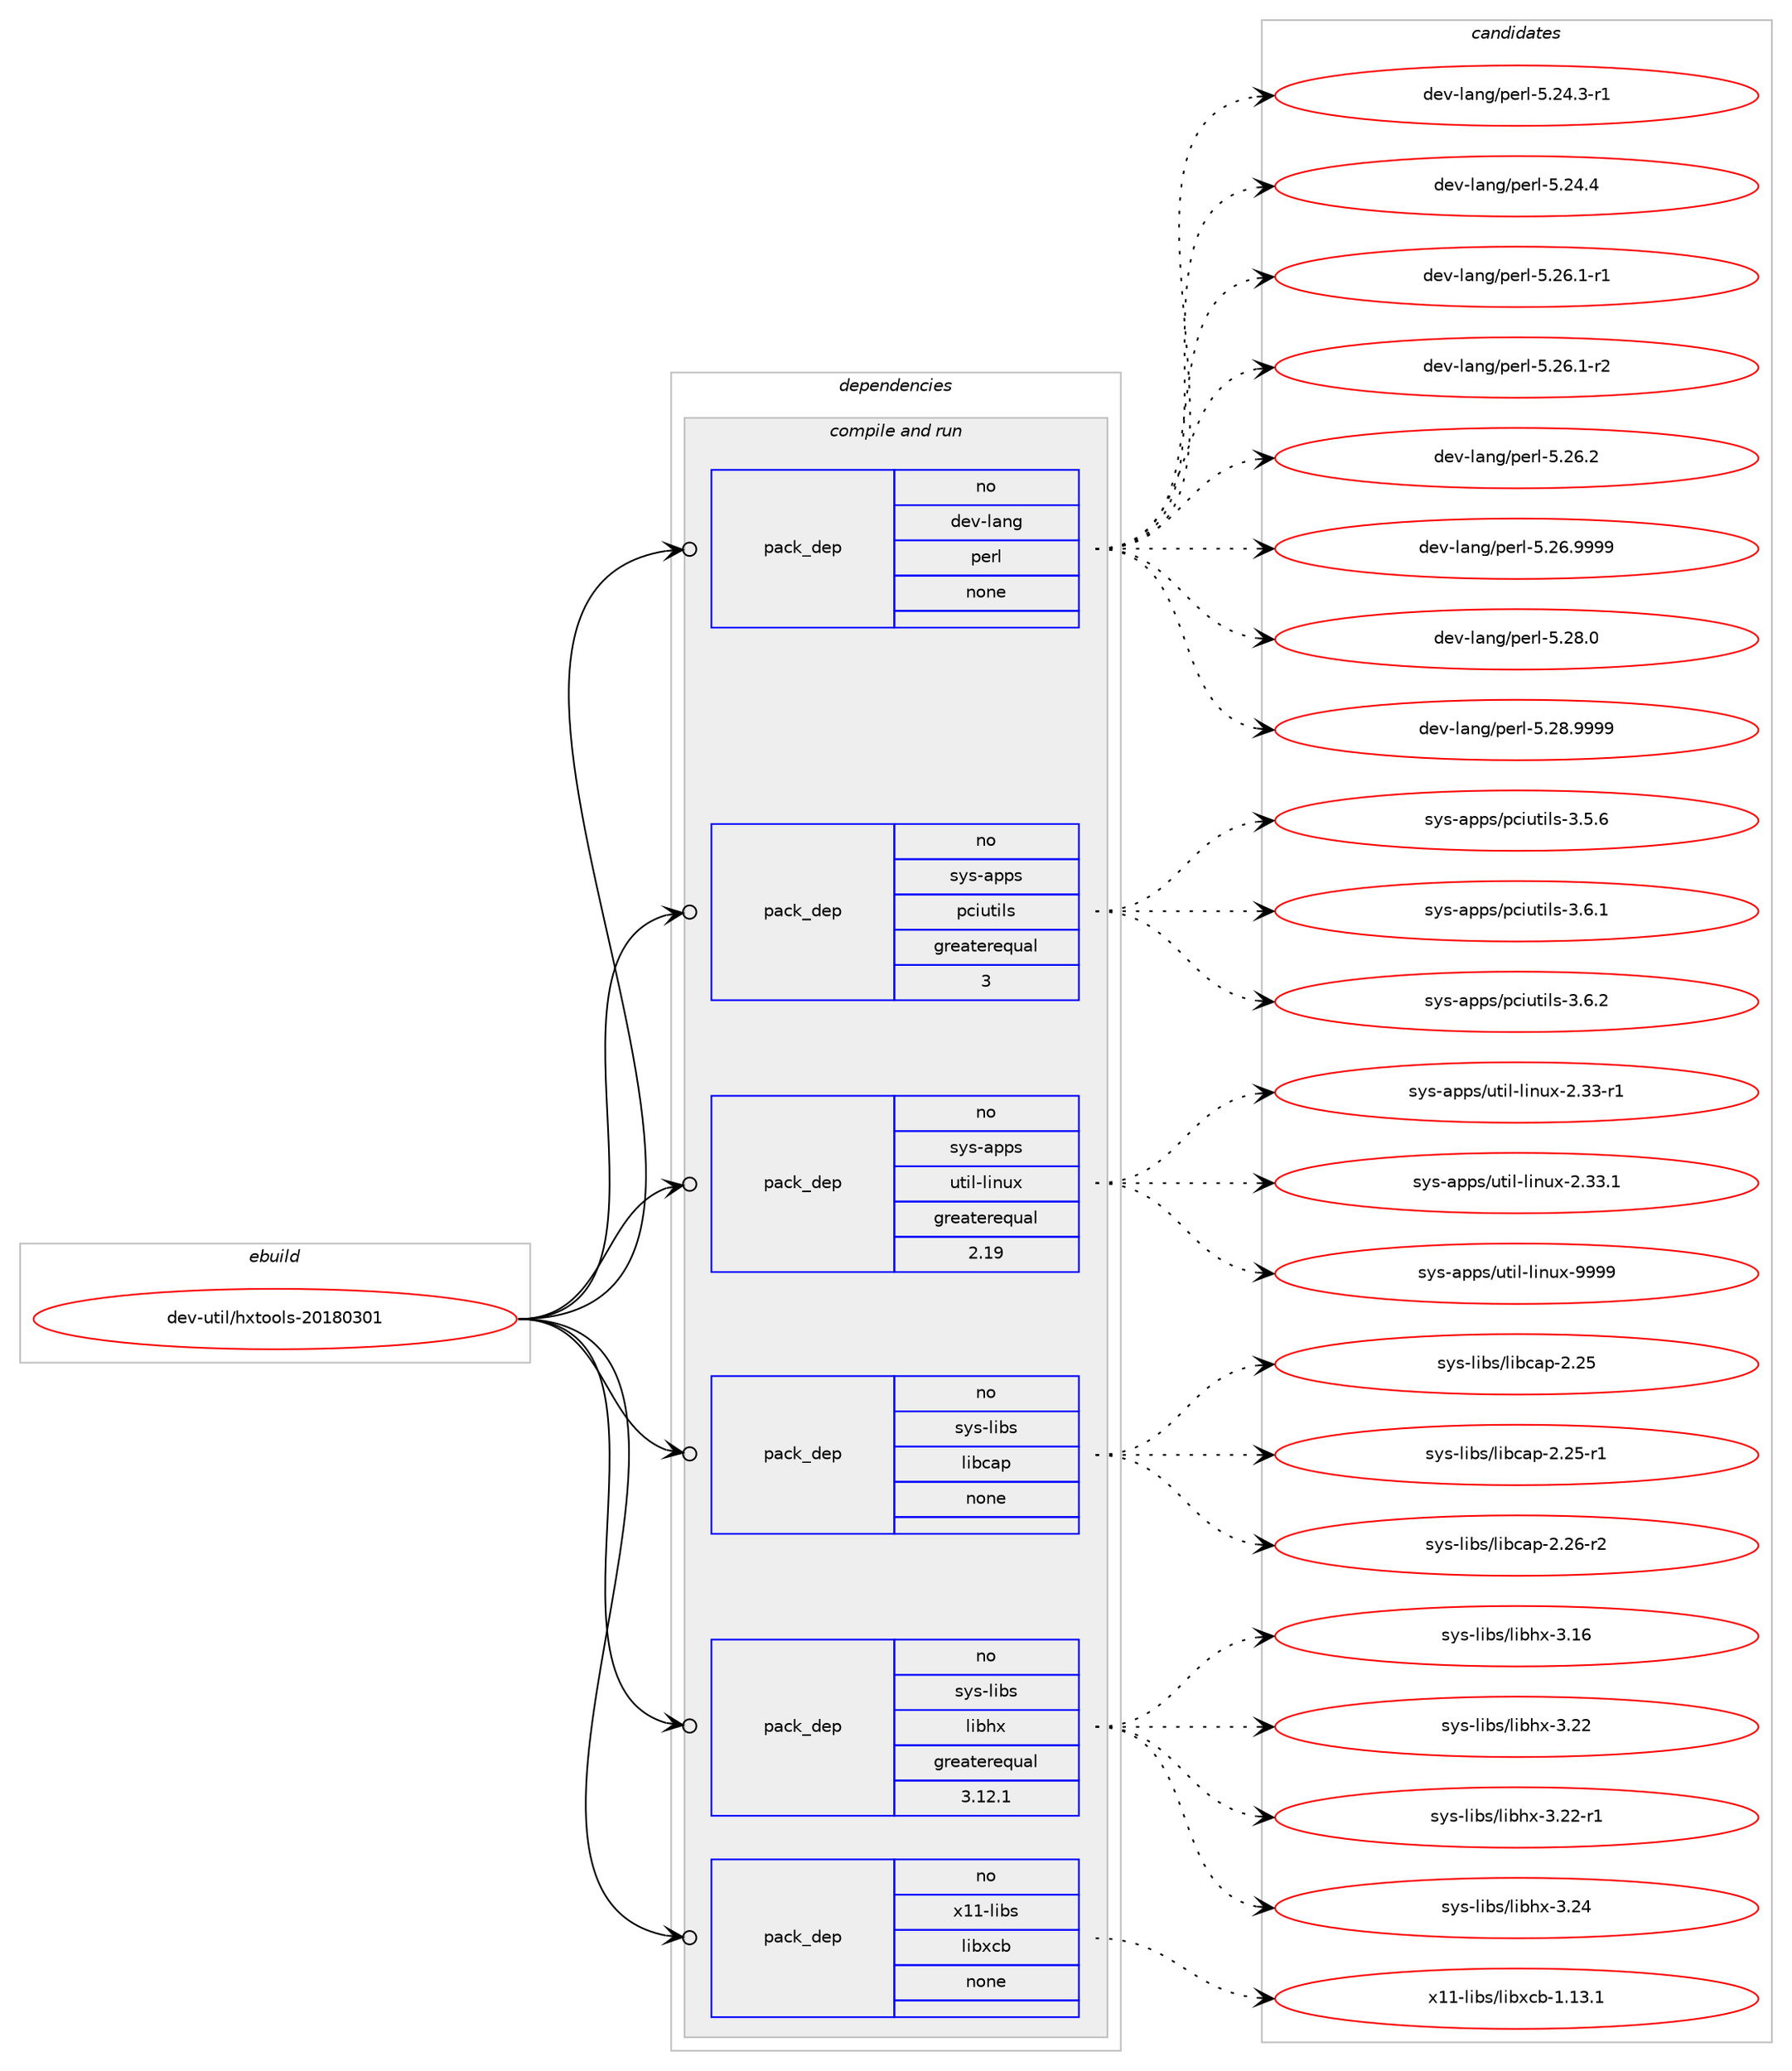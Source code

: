digraph prolog {

# *************
# Graph options
# *************

newrank=true;
concentrate=true;
compound=true;
graph [rankdir=LR,fontname=Helvetica,fontsize=10,ranksep=1.5];#, ranksep=2.5, nodesep=0.2];
edge  [arrowhead=vee];
node  [fontname=Helvetica,fontsize=10];

# **********
# The ebuild
# **********

subgraph cluster_leftcol {
color=gray;
rank=same;
label=<<i>ebuild</i>>;
id [label="dev-util/hxtools-20180301", color=red, width=4, href="../dev-util/hxtools-20180301.svg"];
}

# ****************
# The dependencies
# ****************

subgraph cluster_midcol {
color=gray;
label=<<i>dependencies</i>>;
subgraph cluster_compile {
fillcolor="#eeeeee";
style=filled;
label=<<i>compile</i>>;
}
subgraph cluster_compileandrun {
fillcolor="#eeeeee";
style=filled;
label=<<i>compile and run</i>>;
subgraph pack1098133 {
dependency1546330 [label=<<TABLE BORDER="0" CELLBORDER="1" CELLSPACING="0" CELLPADDING="4" WIDTH="220"><TR><TD ROWSPAN="6" CELLPADDING="30">pack_dep</TD></TR><TR><TD WIDTH="110">no</TD></TR><TR><TD>dev-lang</TD></TR><TR><TD>perl</TD></TR><TR><TD>none</TD></TR><TR><TD></TD></TR></TABLE>>, shape=none, color=blue];
}
id:e -> dependency1546330:w [weight=20,style="solid",arrowhead="odotvee"];
subgraph pack1098134 {
dependency1546331 [label=<<TABLE BORDER="0" CELLBORDER="1" CELLSPACING="0" CELLPADDING="4" WIDTH="220"><TR><TD ROWSPAN="6" CELLPADDING="30">pack_dep</TD></TR><TR><TD WIDTH="110">no</TD></TR><TR><TD>sys-apps</TD></TR><TR><TD>pciutils</TD></TR><TR><TD>greaterequal</TD></TR><TR><TD>3</TD></TR></TABLE>>, shape=none, color=blue];
}
id:e -> dependency1546331:w [weight=20,style="solid",arrowhead="odotvee"];
subgraph pack1098135 {
dependency1546332 [label=<<TABLE BORDER="0" CELLBORDER="1" CELLSPACING="0" CELLPADDING="4" WIDTH="220"><TR><TD ROWSPAN="6" CELLPADDING="30">pack_dep</TD></TR><TR><TD WIDTH="110">no</TD></TR><TR><TD>sys-apps</TD></TR><TR><TD>util-linux</TD></TR><TR><TD>greaterequal</TD></TR><TR><TD>2.19</TD></TR></TABLE>>, shape=none, color=blue];
}
id:e -> dependency1546332:w [weight=20,style="solid",arrowhead="odotvee"];
subgraph pack1098136 {
dependency1546333 [label=<<TABLE BORDER="0" CELLBORDER="1" CELLSPACING="0" CELLPADDING="4" WIDTH="220"><TR><TD ROWSPAN="6" CELLPADDING="30">pack_dep</TD></TR><TR><TD WIDTH="110">no</TD></TR><TR><TD>sys-libs</TD></TR><TR><TD>libcap</TD></TR><TR><TD>none</TD></TR><TR><TD></TD></TR></TABLE>>, shape=none, color=blue];
}
id:e -> dependency1546333:w [weight=20,style="solid",arrowhead="odotvee"];
subgraph pack1098137 {
dependency1546334 [label=<<TABLE BORDER="0" CELLBORDER="1" CELLSPACING="0" CELLPADDING="4" WIDTH="220"><TR><TD ROWSPAN="6" CELLPADDING="30">pack_dep</TD></TR><TR><TD WIDTH="110">no</TD></TR><TR><TD>sys-libs</TD></TR><TR><TD>libhx</TD></TR><TR><TD>greaterequal</TD></TR><TR><TD>3.12.1</TD></TR></TABLE>>, shape=none, color=blue];
}
id:e -> dependency1546334:w [weight=20,style="solid",arrowhead="odotvee"];
subgraph pack1098138 {
dependency1546335 [label=<<TABLE BORDER="0" CELLBORDER="1" CELLSPACING="0" CELLPADDING="4" WIDTH="220"><TR><TD ROWSPAN="6" CELLPADDING="30">pack_dep</TD></TR><TR><TD WIDTH="110">no</TD></TR><TR><TD>x11-libs</TD></TR><TR><TD>libxcb</TD></TR><TR><TD>none</TD></TR><TR><TD></TD></TR></TABLE>>, shape=none, color=blue];
}
id:e -> dependency1546335:w [weight=20,style="solid",arrowhead="odotvee"];
}
subgraph cluster_run {
fillcolor="#eeeeee";
style=filled;
label=<<i>run</i>>;
}
}

# **************
# The candidates
# **************

subgraph cluster_choices {
rank=same;
color=gray;
label=<<i>candidates</i>>;

subgraph choice1098133 {
color=black;
nodesep=1;
choice100101118451089711010347112101114108455346505246514511449 [label="dev-lang/perl-5.24.3-r1", color=red, width=4,href="../dev-lang/perl-5.24.3-r1.svg"];
choice10010111845108971101034711210111410845534650524652 [label="dev-lang/perl-5.24.4", color=red, width=4,href="../dev-lang/perl-5.24.4.svg"];
choice100101118451089711010347112101114108455346505446494511449 [label="dev-lang/perl-5.26.1-r1", color=red, width=4,href="../dev-lang/perl-5.26.1-r1.svg"];
choice100101118451089711010347112101114108455346505446494511450 [label="dev-lang/perl-5.26.1-r2", color=red, width=4,href="../dev-lang/perl-5.26.1-r2.svg"];
choice10010111845108971101034711210111410845534650544650 [label="dev-lang/perl-5.26.2", color=red, width=4,href="../dev-lang/perl-5.26.2.svg"];
choice10010111845108971101034711210111410845534650544657575757 [label="dev-lang/perl-5.26.9999", color=red, width=4,href="../dev-lang/perl-5.26.9999.svg"];
choice10010111845108971101034711210111410845534650564648 [label="dev-lang/perl-5.28.0", color=red, width=4,href="../dev-lang/perl-5.28.0.svg"];
choice10010111845108971101034711210111410845534650564657575757 [label="dev-lang/perl-5.28.9999", color=red, width=4,href="../dev-lang/perl-5.28.9999.svg"];
dependency1546330:e -> choice100101118451089711010347112101114108455346505246514511449:w [style=dotted,weight="100"];
dependency1546330:e -> choice10010111845108971101034711210111410845534650524652:w [style=dotted,weight="100"];
dependency1546330:e -> choice100101118451089711010347112101114108455346505446494511449:w [style=dotted,weight="100"];
dependency1546330:e -> choice100101118451089711010347112101114108455346505446494511450:w [style=dotted,weight="100"];
dependency1546330:e -> choice10010111845108971101034711210111410845534650544650:w [style=dotted,weight="100"];
dependency1546330:e -> choice10010111845108971101034711210111410845534650544657575757:w [style=dotted,weight="100"];
dependency1546330:e -> choice10010111845108971101034711210111410845534650564648:w [style=dotted,weight="100"];
dependency1546330:e -> choice10010111845108971101034711210111410845534650564657575757:w [style=dotted,weight="100"];
}
subgraph choice1098134 {
color=black;
nodesep=1;
choice11512111545971121121154711299105117116105108115455146534654 [label="sys-apps/pciutils-3.5.6", color=red, width=4,href="../sys-apps/pciutils-3.5.6.svg"];
choice11512111545971121121154711299105117116105108115455146544649 [label="sys-apps/pciutils-3.6.1", color=red, width=4,href="../sys-apps/pciutils-3.6.1.svg"];
choice11512111545971121121154711299105117116105108115455146544650 [label="sys-apps/pciutils-3.6.2", color=red, width=4,href="../sys-apps/pciutils-3.6.2.svg"];
dependency1546331:e -> choice11512111545971121121154711299105117116105108115455146534654:w [style=dotted,weight="100"];
dependency1546331:e -> choice11512111545971121121154711299105117116105108115455146544649:w [style=dotted,weight="100"];
dependency1546331:e -> choice11512111545971121121154711299105117116105108115455146544650:w [style=dotted,weight="100"];
}
subgraph choice1098135 {
color=black;
nodesep=1;
choice1151211154597112112115471171161051084510810511011712045504651514511449 [label="sys-apps/util-linux-2.33-r1", color=red, width=4,href="../sys-apps/util-linux-2.33-r1.svg"];
choice1151211154597112112115471171161051084510810511011712045504651514649 [label="sys-apps/util-linux-2.33.1", color=red, width=4,href="../sys-apps/util-linux-2.33.1.svg"];
choice115121115459711211211547117116105108451081051101171204557575757 [label="sys-apps/util-linux-9999", color=red, width=4,href="../sys-apps/util-linux-9999.svg"];
dependency1546332:e -> choice1151211154597112112115471171161051084510810511011712045504651514511449:w [style=dotted,weight="100"];
dependency1546332:e -> choice1151211154597112112115471171161051084510810511011712045504651514649:w [style=dotted,weight="100"];
dependency1546332:e -> choice115121115459711211211547117116105108451081051101171204557575757:w [style=dotted,weight="100"];
}
subgraph choice1098136 {
color=black;
nodesep=1;
choice1151211154510810598115471081059899971124550465053 [label="sys-libs/libcap-2.25", color=red, width=4,href="../sys-libs/libcap-2.25.svg"];
choice11512111545108105981154710810598999711245504650534511449 [label="sys-libs/libcap-2.25-r1", color=red, width=4,href="../sys-libs/libcap-2.25-r1.svg"];
choice11512111545108105981154710810598999711245504650544511450 [label="sys-libs/libcap-2.26-r2", color=red, width=4,href="../sys-libs/libcap-2.26-r2.svg"];
dependency1546333:e -> choice1151211154510810598115471081059899971124550465053:w [style=dotted,weight="100"];
dependency1546333:e -> choice11512111545108105981154710810598999711245504650534511449:w [style=dotted,weight="100"];
dependency1546333:e -> choice11512111545108105981154710810598999711245504650544511450:w [style=dotted,weight="100"];
}
subgraph choice1098137 {
color=black;
nodesep=1;
choice115121115451081059811547108105981041204551464954 [label="sys-libs/libhx-3.16", color=red, width=4,href="../sys-libs/libhx-3.16.svg"];
choice115121115451081059811547108105981041204551465050 [label="sys-libs/libhx-3.22", color=red, width=4,href="../sys-libs/libhx-3.22.svg"];
choice1151211154510810598115471081059810412045514650504511449 [label="sys-libs/libhx-3.22-r1", color=red, width=4,href="../sys-libs/libhx-3.22-r1.svg"];
choice115121115451081059811547108105981041204551465052 [label="sys-libs/libhx-3.24", color=red, width=4,href="../sys-libs/libhx-3.24.svg"];
dependency1546334:e -> choice115121115451081059811547108105981041204551464954:w [style=dotted,weight="100"];
dependency1546334:e -> choice115121115451081059811547108105981041204551465050:w [style=dotted,weight="100"];
dependency1546334:e -> choice1151211154510810598115471081059810412045514650504511449:w [style=dotted,weight="100"];
dependency1546334:e -> choice115121115451081059811547108105981041204551465052:w [style=dotted,weight="100"];
}
subgraph choice1098138 {
color=black;
nodesep=1;
choice120494945108105981154710810598120999845494649514649 [label="x11-libs/libxcb-1.13.1", color=red, width=4,href="../x11-libs/libxcb-1.13.1.svg"];
dependency1546335:e -> choice120494945108105981154710810598120999845494649514649:w [style=dotted,weight="100"];
}
}

}

